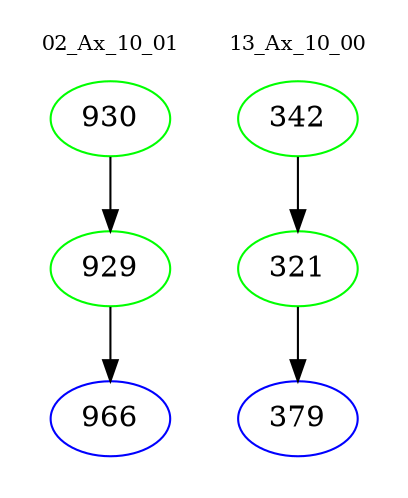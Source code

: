 digraph{
subgraph cluster_0 {
color = white
label = "02_Ax_10_01";
fontsize=10;
T0_930 [label="930", color="green"]
T0_930 -> T0_929 [color="black"]
T0_929 [label="929", color="green"]
T0_929 -> T0_966 [color="black"]
T0_966 [label="966", color="blue"]
}
subgraph cluster_1 {
color = white
label = "13_Ax_10_00";
fontsize=10;
T1_342 [label="342", color="green"]
T1_342 -> T1_321 [color="black"]
T1_321 [label="321", color="green"]
T1_321 -> T1_379 [color="black"]
T1_379 [label="379", color="blue"]
}
}
